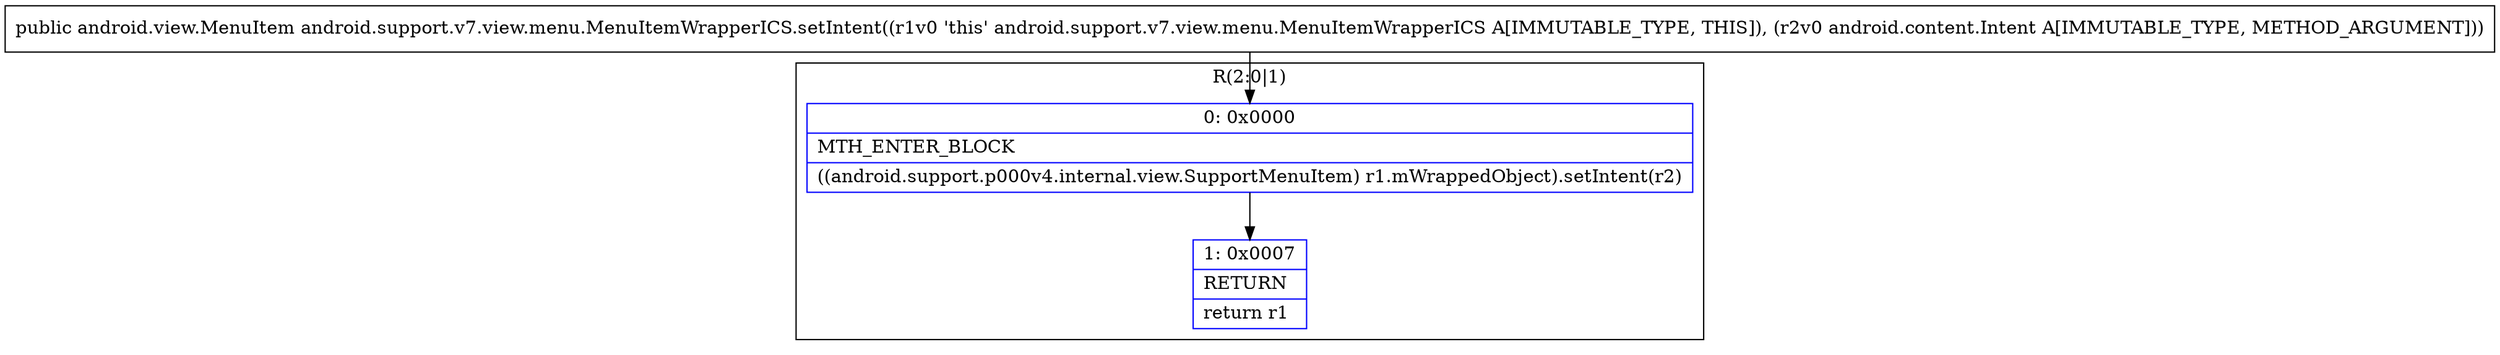 digraph "CFG forandroid.support.v7.view.menu.MenuItemWrapperICS.setIntent(Landroid\/content\/Intent;)Landroid\/view\/MenuItem;" {
subgraph cluster_Region_339243756 {
label = "R(2:0|1)";
node [shape=record,color=blue];
Node_0 [shape=record,label="{0\:\ 0x0000|MTH_ENTER_BLOCK\l|((android.support.p000v4.internal.view.SupportMenuItem) r1.mWrappedObject).setIntent(r2)\l}"];
Node_1 [shape=record,label="{1\:\ 0x0007|RETURN\l|return r1\l}"];
}
MethodNode[shape=record,label="{public android.view.MenuItem android.support.v7.view.menu.MenuItemWrapperICS.setIntent((r1v0 'this' android.support.v7.view.menu.MenuItemWrapperICS A[IMMUTABLE_TYPE, THIS]), (r2v0 android.content.Intent A[IMMUTABLE_TYPE, METHOD_ARGUMENT])) }"];
MethodNode -> Node_0;
Node_0 -> Node_1;
}

